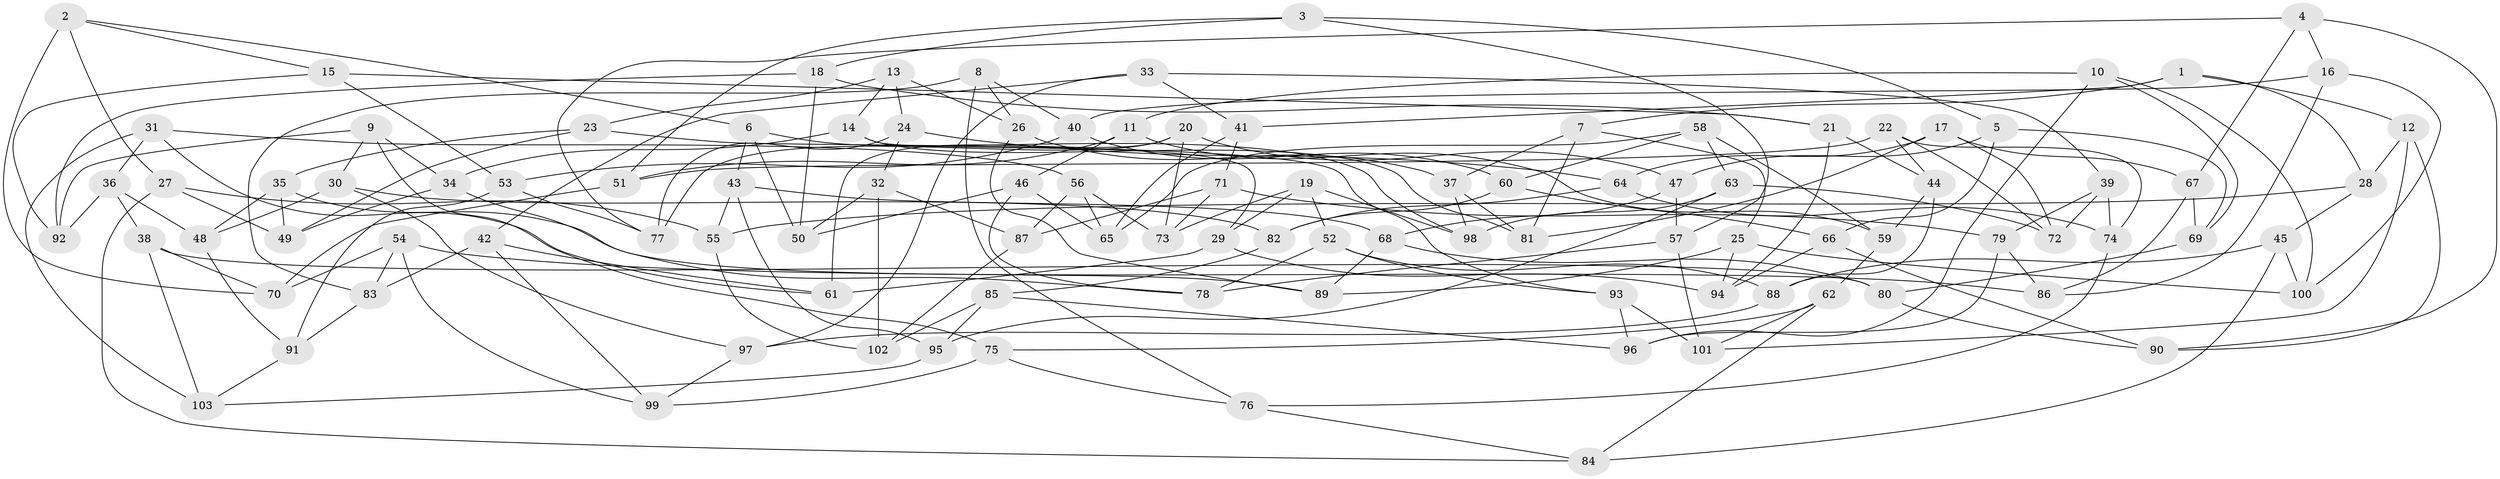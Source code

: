 // coarse degree distribution, {5: 0.03225806451612903, 6: 0.6290322580645161, 4: 0.3387096774193548}
// Generated by graph-tools (version 1.1) at 2025/42/03/06/25 10:42:22]
// undirected, 103 vertices, 206 edges
graph export_dot {
graph [start="1"]
  node [color=gray90,style=filled];
  1;
  2;
  3;
  4;
  5;
  6;
  7;
  8;
  9;
  10;
  11;
  12;
  13;
  14;
  15;
  16;
  17;
  18;
  19;
  20;
  21;
  22;
  23;
  24;
  25;
  26;
  27;
  28;
  29;
  30;
  31;
  32;
  33;
  34;
  35;
  36;
  37;
  38;
  39;
  40;
  41;
  42;
  43;
  44;
  45;
  46;
  47;
  48;
  49;
  50;
  51;
  52;
  53;
  54;
  55;
  56;
  57;
  58;
  59;
  60;
  61;
  62;
  63;
  64;
  65;
  66;
  67;
  68;
  69;
  70;
  71;
  72;
  73;
  74;
  75;
  76;
  77;
  78;
  79;
  80;
  81;
  82;
  83;
  84;
  85;
  86;
  87;
  88;
  89;
  90;
  91;
  92;
  93;
  94;
  95;
  96;
  97;
  98;
  99;
  100;
  101;
  102;
  103;
  1 -- 12;
  1 -- 41;
  1 -- 28;
  1 -- 7;
  2 -- 15;
  2 -- 6;
  2 -- 27;
  2 -- 70;
  3 -- 18;
  3 -- 5;
  3 -- 57;
  3 -- 51;
  4 -- 77;
  4 -- 90;
  4 -- 67;
  4 -- 16;
  5 -- 66;
  5 -- 47;
  5 -- 69;
  6 -- 98;
  6 -- 50;
  6 -- 43;
  7 -- 81;
  7 -- 37;
  7 -- 25;
  8 -- 40;
  8 -- 76;
  8 -- 26;
  8 -- 83;
  9 -- 75;
  9 -- 34;
  9 -- 92;
  9 -- 30;
  10 -- 69;
  10 -- 96;
  10 -- 11;
  10 -- 100;
  11 -- 59;
  11 -- 51;
  11 -- 46;
  12 -- 90;
  12 -- 28;
  12 -- 101;
  13 -- 14;
  13 -- 23;
  13 -- 24;
  13 -- 26;
  14 -- 81;
  14 -- 29;
  14 -- 34;
  15 -- 21;
  15 -- 92;
  15 -- 53;
  16 -- 86;
  16 -- 40;
  16 -- 100;
  17 -- 81;
  17 -- 72;
  17 -- 64;
  17 -- 67;
  18 -- 21;
  18 -- 92;
  18 -- 50;
  19 -- 73;
  19 -- 29;
  19 -- 98;
  19 -- 52;
  20 -- 73;
  20 -- 47;
  20 -- 61;
  20 -- 77;
  21 -- 44;
  21 -- 94;
  22 -- 44;
  22 -- 74;
  22 -- 51;
  22 -- 72;
  23 -- 93;
  23 -- 49;
  23 -- 35;
  24 -- 77;
  24 -- 64;
  24 -- 32;
  25 -- 100;
  25 -- 89;
  25 -- 94;
  26 -- 37;
  26 -- 89;
  27 -- 55;
  27 -- 84;
  27 -- 49;
  28 -- 45;
  28 -- 55;
  29 -- 94;
  29 -- 61;
  30 -- 97;
  30 -- 82;
  30 -- 48;
  31 -- 56;
  31 -- 36;
  31 -- 103;
  31 -- 61;
  32 -- 102;
  32 -- 87;
  32 -- 50;
  33 -- 41;
  33 -- 39;
  33 -- 97;
  33 -- 42;
  34 -- 49;
  34 -- 78;
  35 -- 89;
  35 -- 48;
  35 -- 49;
  36 -- 38;
  36 -- 48;
  36 -- 92;
  37 -- 98;
  37 -- 81;
  38 -- 80;
  38 -- 103;
  38 -- 70;
  39 -- 74;
  39 -- 79;
  39 -- 72;
  40 -- 60;
  40 -- 53;
  41 -- 65;
  41 -- 71;
  42 -- 99;
  42 -- 83;
  42 -- 61;
  43 -- 55;
  43 -- 95;
  43 -- 68;
  44 -- 59;
  44 -- 88;
  45 -- 88;
  45 -- 84;
  45 -- 100;
  46 -- 65;
  46 -- 78;
  46 -- 50;
  47 -- 68;
  47 -- 57;
  48 -- 91;
  51 -- 70;
  52 -- 78;
  52 -- 88;
  52 -- 93;
  53 -- 91;
  53 -- 77;
  54 -- 99;
  54 -- 70;
  54 -- 86;
  54 -- 83;
  55 -- 102;
  56 -- 73;
  56 -- 87;
  56 -- 65;
  57 -- 101;
  57 -- 78;
  58 -- 63;
  58 -- 59;
  58 -- 65;
  58 -- 60;
  59 -- 62;
  60 -- 66;
  60 -- 82;
  62 -- 84;
  62 -- 75;
  62 -- 101;
  63 -- 95;
  63 -- 98;
  63 -- 72;
  64 -- 82;
  64 -- 74;
  66 -- 94;
  66 -- 90;
  67 -- 69;
  67 -- 86;
  68 -- 80;
  68 -- 89;
  69 -- 80;
  71 -- 79;
  71 -- 73;
  71 -- 87;
  74 -- 76;
  75 -- 76;
  75 -- 99;
  76 -- 84;
  79 -- 86;
  79 -- 96;
  80 -- 90;
  82 -- 85;
  83 -- 91;
  85 -- 96;
  85 -- 102;
  85 -- 95;
  87 -- 102;
  88 -- 97;
  91 -- 103;
  93 -- 101;
  93 -- 96;
  95 -- 103;
  97 -- 99;
}
